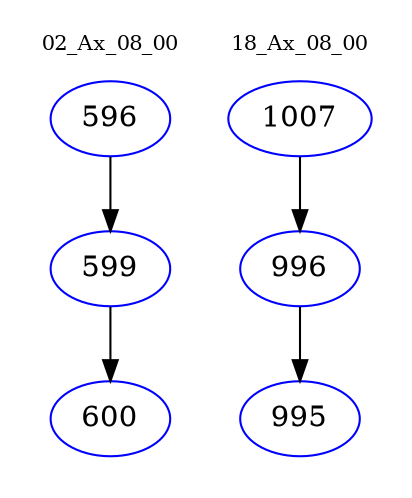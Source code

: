 digraph{
subgraph cluster_0 {
color = white
label = "02_Ax_08_00";
fontsize=10;
T0_596 [label="596", color="blue"]
T0_596 -> T0_599 [color="black"]
T0_599 [label="599", color="blue"]
T0_599 -> T0_600 [color="black"]
T0_600 [label="600", color="blue"]
}
subgraph cluster_1 {
color = white
label = "18_Ax_08_00";
fontsize=10;
T1_1007 [label="1007", color="blue"]
T1_1007 -> T1_996 [color="black"]
T1_996 [label="996", color="blue"]
T1_996 -> T1_995 [color="black"]
T1_995 [label="995", color="blue"]
}
}
